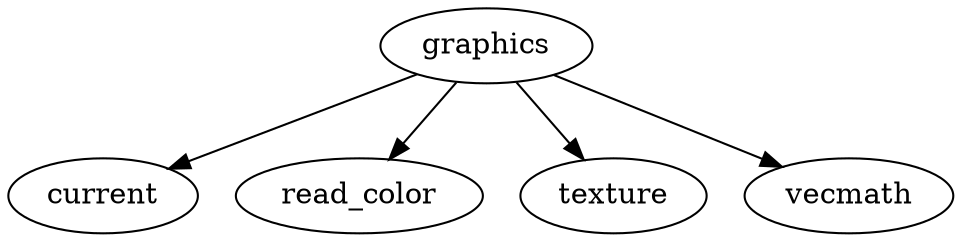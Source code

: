digraph graphics {
    N0[label="graphics"];
    N1[label="current"];
    N2[label="read_color"];
    N3[label="texture"];
    N4[label="vecmath"];
    N0 -> N2[label=""];
    N0 -> N3[label=""];
    N0 -> N1[label=""];
    N0 -> N4[label=""];
}

